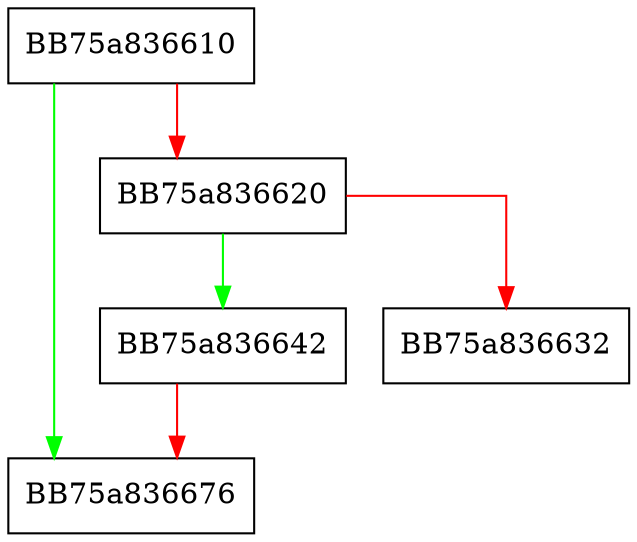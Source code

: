 digraph clear {
  node [shape="box"];
  graph [splines=ortho];
  BB75a836610 -> BB75a836676 [color="green"];
  BB75a836610 -> BB75a836620 [color="red"];
  BB75a836620 -> BB75a836642 [color="green"];
  BB75a836620 -> BB75a836632 [color="red"];
  BB75a836642 -> BB75a836676 [color="red"];
}